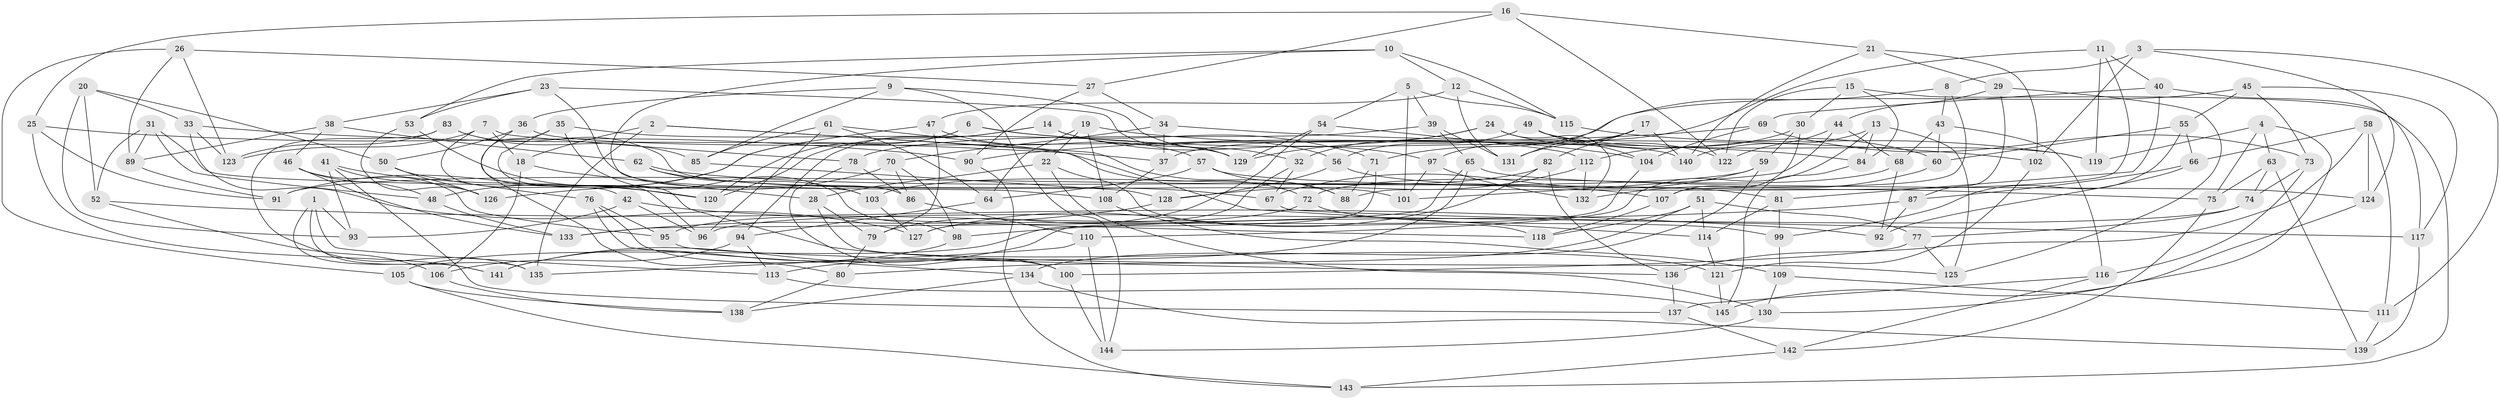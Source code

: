 // Generated by graph-tools (version 1.1) at 2025/38/03/09/25 02:38:13]
// undirected, 145 vertices, 290 edges
graph export_dot {
graph [start="1"]
  node [color=gray90,style=filled];
  1;
  2;
  3;
  4;
  5;
  6;
  7;
  8;
  9;
  10;
  11;
  12;
  13;
  14;
  15;
  16;
  17;
  18;
  19;
  20;
  21;
  22;
  23;
  24;
  25;
  26;
  27;
  28;
  29;
  30;
  31;
  32;
  33;
  34;
  35;
  36;
  37;
  38;
  39;
  40;
  41;
  42;
  43;
  44;
  45;
  46;
  47;
  48;
  49;
  50;
  51;
  52;
  53;
  54;
  55;
  56;
  57;
  58;
  59;
  60;
  61;
  62;
  63;
  64;
  65;
  66;
  67;
  68;
  69;
  70;
  71;
  72;
  73;
  74;
  75;
  76;
  77;
  78;
  79;
  80;
  81;
  82;
  83;
  84;
  85;
  86;
  87;
  88;
  89;
  90;
  91;
  92;
  93;
  94;
  95;
  96;
  97;
  98;
  99;
  100;
  101;
  102;
  103;
  104;
  105;
  106;
  107;
  108;
  109;
  110;
  111;
  112;
  113;
  114;
  115;
  116;
  117;
  118;
  119;
  120;
  121;
  122;
  123;
  124;
  125;
  126;
  127;
  128;
  129;
  130;
  131;
  132;
  133;
  134;
  135;
  136;
  137;
  138;
  139;
  140;
  141;
  142;
  143;
  144;
  145;
  1 -- 135;
  1 -- 93;
  1 -- 113;
  1 -- 141;
  2 -- 135;
  2 -- 72;
  2 -- 88;
  2 -- 18;
  3 -- 124;
  3 -- 8;
  3 -- 111;
  3 -- 102;
  4 -- 130;
  4 -- 75;
  4 -- 119;
  4 -- 63;
  5 -- 115;
  5 -- 54;
  5 -- 101;
  5 -- 39;
  6 -- 84;
  6 -- 71;
  6 -- 91;
  6 -- 120;
  7 -- 18;
  7 -- 42;
  7 -- 123;
  7 -- 78;
  8 -- 107;
  8 -- 131;
  8 -- 43;
  9 -- 36;
  9 -- 32;
  9 -- 144;
  9 -- 85;
  10 -- 103;
  10 -- 12;
  10 -- 53;
  10 -- 115;
  11 -- 119;
  11 -- 88;
  11 -- 37;
  11 -- 40;
  12 -- 47;
  12 -- 131;
  12 -- 115;
  13 -- 125;
  13 -- 84;
  13 -- 140;
  13 -- 110;
  14 -- 120;
  14 -- 97;
  14 -- 56;
  14 -- 94;
  15 -- 122;
  15 -- 30;
  15 -- 143;
  15 -- 84;
  16 -- 122;
  16 -- 27;
  16 -- 21;
  16 -- 25;
  17 -- 131;
  17 -- 97;
  17 -- 140;
  17 -- 82;
  18 -- 106;
  18 -- 28;
  19 -- 22;
  19 -- 108;
  19 -- 104;
  19 -- 64;
  20 -- 50;
  20 -- 52;
  20 -- 33;
  20 -- 93;
  21 -- 102;
  21 -- 140;
  21 -- 29;
  22 -- 28;
  22 -- 118;
  22 -- 130;
  23 -- 53;
  23 -- 129;
  23 -- 86;
  23 -- 38;
  24 -- 132;
  24 -- 122;
  24 -- 32;
  24 -- 129;
  25 -- 90;
  25 -- 141;
  25 -- 91;
  26 -- 89;
  26 -- 27;
  26 -- 105;
  26 -- 123;
  27 -- 34;
  27 -- 90;
  28 -- 79;
  28 -- 125;
  29 -- 44;
  29 -- 87;
  29 -- 125;
  30 -- 112;
  30 -- 59;
  30 -- 107;
  31 -- 52;
  31 -- 48;
  31 -- 89;
  31 -- 108;
  32 -- 127;
  32 -- 67;
  33 -- 123;
  33 -- 127;
  33 -- 37;
  34 -- 102;
  34 -- 37;
  34 -- 70;
  35 -- 80;
  35 -- 129;
  35 -- 121;
  35 -- 98;
  36 -- 140;
  36 -- 96;
  36 -- 50;
  37 -- 108;
  38 -- 89;
  38 -- 46;
  38 -- 62;
  39 -- 65;
  39 -- 131;
  39 -- 78;
  40 -- 69;
  40 -- 81;
  40 -- 117;
  41 -- 126;
  41 -- 93;
  41 -- 120;
  41 -- 137;
  42 -- 118;
  42 -- 96;
  42 -- 93;
  43 -- 60;
  43 -- 68;
  43 -- 116;
  44 -- 68;
  44 -- 122;
  44 -- 101;
  45 -- 73;
  45 -- 117;
  45 -- 55;
  45 -- 71;
  46 -- 133;
  46 -- 48;
  46 -- 95;
  47 -- 79;
  47 -- 57;
  47 -- 48;
  48 -- 133;
  49 -- 60;
  49 -- 104;
  49 -- 119;
  49 -- 56;
  50 -- 76;
  50 -- 126;
  51 -- 114;
  51 -- 118;
  51 -- 77;
  51 -- 80;
  52 -- 92;
  52 -- 106;
  53 -- 126;
  53 -- 120;
  54 -- 112;
  54 -- 79;
  54 -- 129;
  55 -- 66;
  55 -- 60;
  55 -- 99;
  56 -- 81;
  56 -- 128;
  57 -- 75;
  57 -- 64;
  57 -- 88;
  58 -- 136;
  58 -- 66;
  58 -- 124;
  58 -- 111;
  59 -- 91;
  59 -- 134;
  59 -- 67;
  60 -- 132;
  61 -- 85;
  61 -- 96;
  61 -- 64;
  61 -- 114;
  62 -- 67;
  62 -- 103;
  62 -- 107;
  63 -- 75;
  63 -- 139;
  63 -- 74;
  64 -- 94;
  65 -- 113;
  65 -- 124;
  65 -- 133;
  66 -- 92;
  66 -- 87;
  67 -- 117;
  68 -- 92;
  68 -- 72;
  69 -- 73;
  69 -- 90;
  69 -- 104;
  70 -- 126;
  70 -- 86;
  70 -- 98;
  71 -- 105;
  71 -- 88;
  72 -- 99;
  72 -- 95;
  73 -- 74;
  73 -- 116;
  74 -- 77;
  74 -- 96;
  75 -- 142;
  76 -- 100;
  76 -- 134;
  76 -- 95;
  77 -- 100;
  77 -- 125;
  78 -- 86;
  78 -- 100;
  79 -- 80;
  80 -- 138;
  81 -- 99;
  81 -- 114;
  82 -- 136;
  82 -- 127;
  82 -- 103;
  83 -- 123;
  83 -- 101;
  83 -- 85;
  83 -- 135;
  84 -- 145;
  85 -- 128;
  86 -- 110;
  87 -- 98;
  87 -- 92;
  89 -- 91;
  90 -- 143;
  94 -- 106;
  94 -- 113;
  95 -- 136;
  97 -- 101;
  97 -- 132;
  98 -- 141;
  99 -- 109;
  100 -- 144;
  102 -- 121;
  103 -- 127;
  104 -- 141;
  105 -- 143;
  105 -- 138;
  106 -- 138;
  107 -- 118;
  108 -- 109;
  109 -- 130;
  109 -- 111;
  110 -- 135;
  110 -- 144;
  111 -- 139;
  112 -- 132;
  112 -- 128;
  113 -- 145;
  114 -- 121;
  115 -- 119;
  116 -- 137;
  116 -- 142;
  117 -- 139;
  121 -- 145;
  124 -- 145;
  128 -- 133;
  130 -- 144;
  134 -- 139;
  134 -- 138;
  136 -- 137;
  137 -- 142;
  142 -- 143;
}
